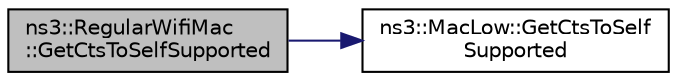 digraph "ns3::RegularWifiMac::GetCtsToSelfSupported"
{
  edge [fontname="Helvetica",fontsize="10",labelfontname="Helvetica",labelfontsize="10"];
  node [fontname="Helvetica",fontsize="10",shape=record];
  rankdir="LR";
  Node1 [label="ns3::RegularWifiMac\l::GetCtsToSelfSupported",height=0.2,width=0.4,color="black", fillcolor="grey75", style="filled", fontcolor="black"];
  Node1 -> Node2 [color="midnightblue",fontsize="10",style="solid"];
  Node2 [label="ns3::MacLow::GetCtsToSelf\lSupported",height=0.2,width=0.4,color="black", fillcolor="white", style="filled",URL="$d3/da6/classns3_1_1MacLow.html#adc40feae5d8e06391308e136aa3beff3"];
}
